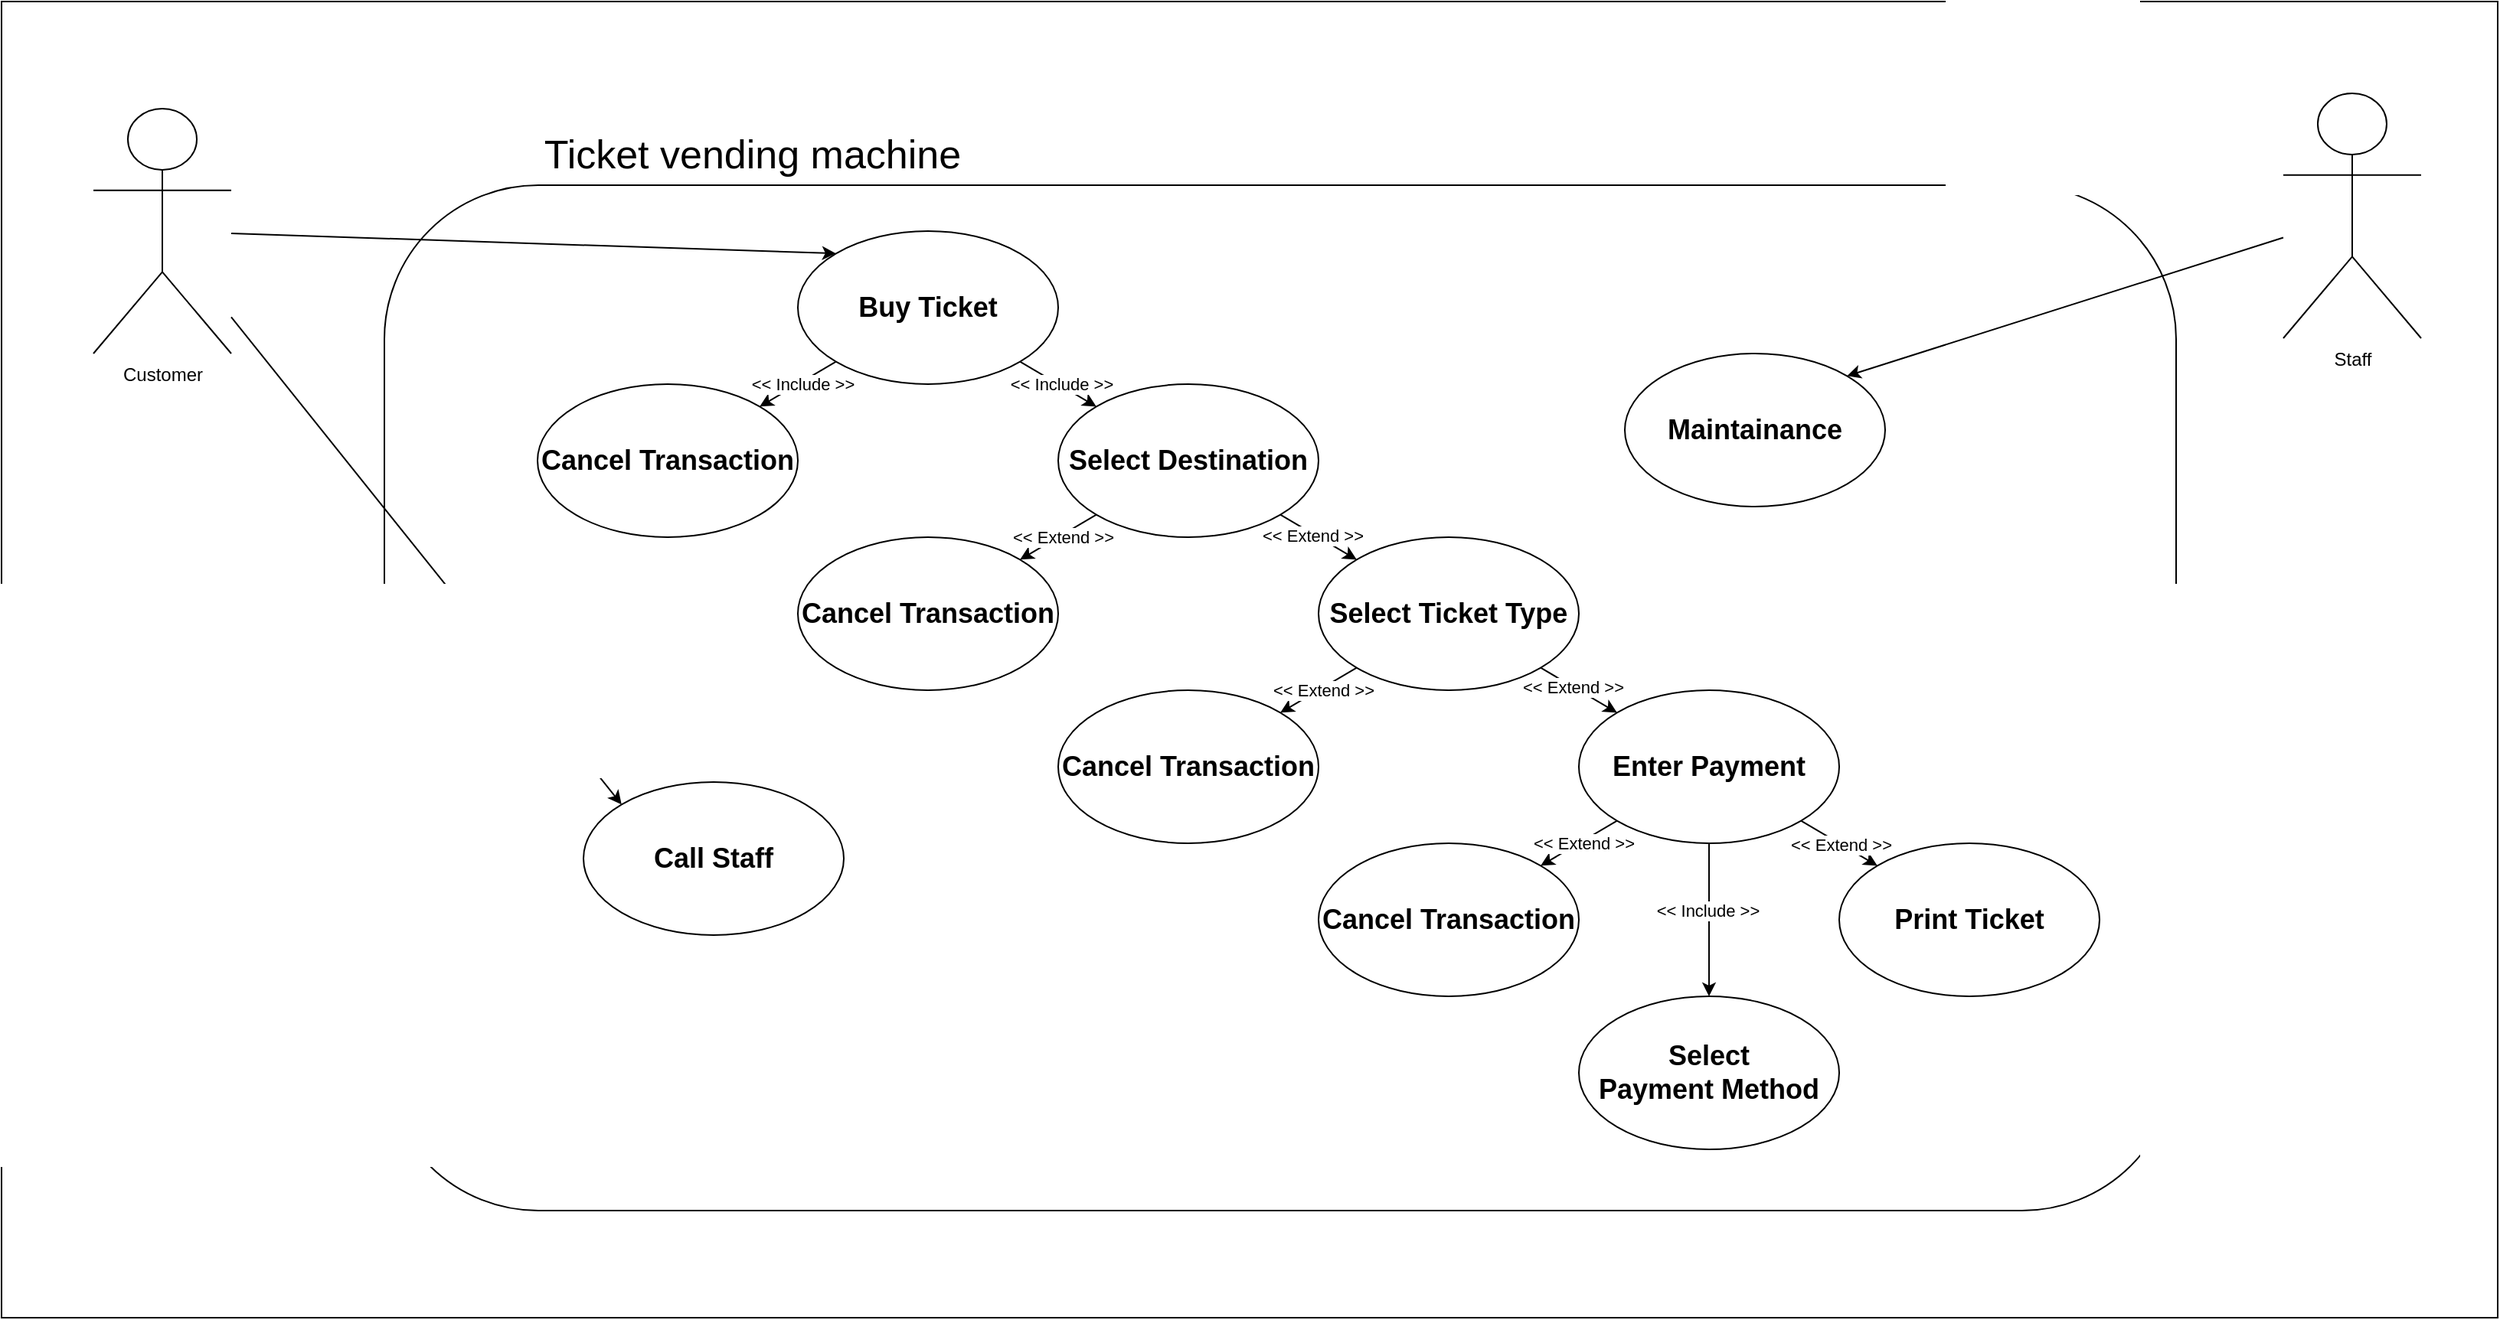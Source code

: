 <mxfile version="24.6.4" type="device">
  <diagram id="C5RBs43oDa-KdzZeNtuy" name="Page-1">
    <mxGraphModel dx="2576" dy="2403" grid="1" gridSize="10" guides="1" tooltips="1" connect="1" arrows="1" fold="1" page="1" pageScale="1" pageWidth="827" pageHeight="1169" math="0" shadow="0">
      <root>
        <mxCell id="WIyWlLk6GJQsqaUBKTNV-0" />
        <mxCell id="WIyWlLk6GJQsqaUBKTNV-1" parent="WIyWlLk6GJQsqaUBKTNV-0" />
        <mxCell id="IfCaf5IH-N3aq7UcHZK1-40" value="" style="rounded=0;whiteSpace=wrap;html=1;" vertex="1" parent="WIyWlLk6GJQsqaUBKTNV-1">
          <mxGeometry x="-390" y="-50" width="1630" height="860" as="geometry" />
        </mxCell>
        <mxCell id="IfCaf5IH-N3aq7UcHZK1-32" value="" style="rounded=1;whiteSpace=wrap;html=1;fillColor=none;" vertex="1" parent="WIyWlLk6GJQsqaUBKTNV-1">
          <mxGeometry x="-140" y="70" width="1170" height="670" as="geometry" />
        </mxCell>
        <mxCell id="IfCaf5IH-N3aq7UcHZK1-19" style="rounded=0;orthogonalLoop=1;jettySize=auto;html=1;exitX=0;exitY=1;exitDx=0;exitDy=0;entryX=1;entryY=0;entryDx=0;entryDy=0;" edge="1" parent="WIyWlLk6GJQsqaUBKTNV-1" source="IfCaf5IH-N3aq7UcHZK1-1" target="IfCaf5IH-N3aq7UcHZK1-18">
          <mxGeometry relative="1" as="geometry" />
        </mxCell>
        <mxCell id="IfCaf5IH-N3aq7UcHZK1-20" value="&amp;lt;&amp;lt; Include &amp;gt;&amp;gt;" style="edgeLabel;html=1;align=center;verticalAlign=middle;resizable=0;points=[];" vertex="1" connectable="0" parent="IfCaf5IH-N3aq7UcHZK1-19">
          <mxGeometry x="-0.075" y="1" relative="1" as="geometry">
            <mxPoint as="offset" />
          </mxGeometry>
        </mxCell>
        <mxCell id="IfCaf5IH-N3aq7UcHZK1-31" style="rounded=0;orthogonalLoop=1;jettySize=auto;html=1;entryX=0;entryY=0;entryDx=0;entryDy=0;" edge="1" parent="WIyWlLk6GJQsqaUBKTNV-1" source="IfCaf5IH-N3aq7UcHZK1-30" target="IfCaf5IH-N3aq7UcHZK1-1">
          <mxGeometry relative="1" as="geometry" />
        </mxCell>
        <mxCell id="IfCaf5IH-N3aq7UcHZK1-1" value="Buy Ticket" style="ellipse;whiteSpace=wrap;html=1;fontSize=18;fontStyle=1" vertex="1" parent="WIyWlLk6GJQsqaUBKTNV-1">
          <mxGeometry x="130" y="100" width="170" height="100" as="geometry" />
        </mxCell>
        <mxCell id="IfCaf5IH-N3aq7UcHZK1-8" style="rounded=0;orthogonalLoop=1;jettySize=auto;html=1;exitX=1;exitY=1;exitDx=0;exitDy=0;entryX=0;entryY=0;entryDx=0;entryDy=0;" edge="1" parent="WIyWlLk6GJQsqaUBKTNV-1" source="IfCaf5IH-N3aq7UcHZK1-2" target="IfCaf5IH-N3aq7UcHZK1-3">
          <mxGeometry relative="1" as="geometry" />
        </mxCell>
        <mxCell id="IfCaf5IH-N3aq7UcHZK1-12" value="&amp;lt;&amp;lt; Extend &amp;gt;&amp;gt;" style="edgeLabel;html=1;align=center;verticalAlign=middle;resizable=0;points=[];" vertex="1" connectable="0" parent="IfCaf5IH-N3aq7UcHZK1-8">
          <mxGeometry x="-0.137" y="-1" relative="1" as="geometry">
            <mxPoint as="offset" />
          </mxGeometry>
        </mxCell>
        <mxCell id="IfCaf5IH-N3aq7UcHZK1-2" value="Select Destination" style="ellipse;whiteSpace=wrap;html=1;fontSize=18;fontStyle=1" vertex="1" parent="WIyWlLk6GJQsqaUBKTNV-1">
          <mxGeometry x="300" y="200" width="170" height="100" as="geometry" />
        </mxCell>
        <mxCell id="IfCaf5IH-N3aq7UcHZK1-9" style="rounded=0;orthogonalLoop=1;jettySize=auto;html=1;exitX=1;exitY=1;exitDx=0;exitDy=0;entryX=0;entryY=0;entryDx=0;entryDy=0;" edge="1" parent="WIyWlLk6GJQsqaUBKTNV-1" source="IfCaf5IH-N3aq7UcHZK1-3" target="IfCaf5IH-N3aq7UcHZK1-4">
          <mxGeometry relative="1" as="geometry" />
        </mxCell>
        <mxCell id="IfCaf5IH-N3aq7UcHZK1-13" value="&amp;lt;&amp;lt; Extend &amp;gt;&amp;gt;" style="edgeLabel;html=1;align=center;verticalAlign=middle;resizable=0;points=[];" vertex="1" connectable="0" parent="IfCaf5IH-N3aq7UcHZK1-9">
          <mxGeometry x="-0.154" relative="1" as="geometry">
            <mxPoint as="offset" />
          </mxGeometry>
        </mxCell>
        <mxCell id="IfCaf5IH-N3aq7UcHZK1-3" value="Select Ticket Type" style="ellipse;whiteSpace=wrap;html=1;fontSize=18;fontStyle=1" vertex="1" parent="WIyWlLk6GJQsqaUBKTNV-1">
          <mxGeometry x="470" y="300" width="170" height="100" as="geometry" />
        </mxCell>
        <mxCell id="IfCaf5IH-N3aq7UcHZK1-10" style="rounded=0;orthogonalLoop=1;jettySize=auto;html=1;exitX=0.5;exitY=1;exitDx=0;exitDy=0;entryX=0.5;entryY=0;entryDx=0;entryDy=0;" edge="1" parent="WIyWlLk6GJQsqaUBKTNV-1" source="IfCaf5IH-N3aq7UcHZK1-4" target="IfCaf5IH-N3aq7UcHZK1-6">
          <mxGeometry relative="1" as="geometry" />
        </mxCell>
        <mxCell id="IfCaf5IH-N3aq7UcHZK1-14" value="&amp;lt;&amp;lt; Include &amp;gt;&amp;gt;" style="edgeLabel;html=1;align=center;verticalAlign=middle;resizable=0;points=[];" vertex="1" connectable="0" parent="IfCaf5IH-N3aq7UcHZK1-10">
          <mxGeometry x="-0.12" y="-1" relative="1" as="geometry">
            <mxPoint as="offset" />
          </mxGeometry>
        </mxCell>
        <mxCell id="IfCaf5IH-N3aq7UcHZK1-16" style="rounded=0;orthogonalLoop=1;jettySize=auto;html=1;exitX=1;exitY=1;exitDx=0;exitDy=0;entryX=0;entryY=0;entryDx=0;entryDy=0;" edge="1" parent="WIyWlLk6GJQsqaUBKTNV-1" source="IfCaf5IH-N3aq7UcHZK1-4" target="IfCaf5IH-N3aq7UcHZK1-15">
          <mxGeometry relative="1" as="geometry" />
        </mxCell>
        <mxCell id="IfCaf5IH-N3aq7UcHZK1-17" value="&amp;lt;&amp;lt; Extend &amp;gt;&amp;gt;" style="edgeLabel;html=1;align=center;verticalAlign=middle;resizable=0;points=[];" vertex="1" connectable="0" parent="IfCaf5IH-N3aq7UcHZK1-16">
          <mxGeometry x="0.047" relative="1" as="geometry">
            <mxPoint as="offset" />
          </mxGeometry>
        </mxCell>
        <mxCell id="IfCaf5IH-N3aq7UcHZK1-4" value="Enter Payment" style="ellipse;whiteSpace=wrap;html=1;fontSize=18;fontStyle=1" vertex="1" parent="WIyWlLk6GJQsqaUBKTNV-1">
          <mxGeometry x="640" y="400" width="170" height="100" as="geometry" />
        </mxCell>
        <mxCell id="IfCaf5IH-N3aq7UcHZK1-6" value="Select &lt;br&gt;Payment Method" style="ellipse;whiteSpace=wrap;html=1;fontSize=18;fontStyle=1" vertex="1" parent="WIyWlLk6GJQsqaUBKTNV-1">
          <mxGeometry x="640" y="600" width="170" height="100" as="geometry" />
        </mxCell>
        <mxCell id="IfCaf5IH-N3aq7UcHZK1-7" style="rounded=0;orthogonalLoop=1;jettySize=auto;html=1;exitX=1;exitY=1;exitDx=0;exitDy=0;entryX=0;entryY=0;entryDx=0;entryDy=0;" edge="1" parent="WIyWlLk6GJQsqaUBKTNV-1" source="IfCaf5IH-N3aq7UcHZK1-1" target="IfCaf5IH-N3aq7UcHZK1-2">
          <mxGeometry relative="1" as="geometry" />
        </mxCell>
        <mxCell id="IfCaf5IH-N3aq7UcHZK1-11" value="&amp;lt;&amp;lt; Include &amp;gt;&amp;gt;" style="edgeLabel;html=1;align=center;verticalAlign=middle;resizable=0;points=[];" vertex="1" connectable="0" parent="IfCaf5IH-N3aq7UcHZK1-7">
          <mxGeometry x="0.03" y="1" relative="1" as="geometry">
            <mxPoint as="offset" />
          </mxGeometry>
        </mxCell>
        <mxCell id="IfCaf5IH-N3aq7UcHZK1-15" value="Print Ticket" style="ellipse;whiteSpace=wrap;html=1;fontSize=18;fontStyle=1" vertex="1" parent="WIyWlLk6GJQsqaUBKTNV-1">
          <mxGeometry x="810" y="500" width="170" height="100" as="geometry" />
        </mxCell>
        <mxCell id="IfCaf5IH-N3aq7UcHZK1-18" value="Cancel Transaction" style="ellipse;whiteSpace=wrap;html=1;fontSize=18;fontStyle=1" vertex="1" parent="WIyWlLk6GJQsqaUBKTNV-1">
          <mxGeometry x="-40" y="200" width="170" height="100" as="geometry" />
        </mxCell>
        <mxCell id="IfCaf5IH-N3aq7UcHZK1-21" style="rounded=0;orthogonalLoop=1;jettySize=auto;html=1;exitX=0;exitY=1;exitDx=0;exitDy=0;entryX=1;entryY=0;entryDx=0;entryDy=0;" edge="1" parent="WIyWlLk6GJQsqaUBKTNV-1" target="IfCaf5IH-N3aq7UcHZK1-23" source="IfCaf5IH-N3aq7UcHZK1-2">
          <mxGeometry relative="1" as="geometry">
            <mxPoint x="324.896" y="277.855" as="sourcePoint" />
          </mxGeometry>
        </mxCell>
        <mxCell id="IfCaf5IH-N3aq7UcHZK1-22" value="&amp;lt;&amp;lt; Extend &amp;gt;&amp;gt;" style="edgeLabel;html=1;align=center;verticalAlign=middle;resizable=0;points=[];" vertex="1" connectable="0" parent="IfCaf5IH-N3aq7UcHZK1-21">
          <mxGeometry x="-0.075" y="1" relative="1" as="geometry">
            <mxPoint as="offset" />
          </mxGeometry>
        </mxCell>
        <mxCell id="IfCaf5IH-N3aq7UcHZK1-23" value="Cancel Transaction" style="ellipse;whiteSpace=wrap;html=1;fontSize=18;fontStyle=1" vertex="1" parent="WIyWlLk6GJQsqaUBKTNV-1">
          <mxGeometry x="130" y="300" width="170" height="100" as="geometry" />
        </mxCell>
        <mxCell id="IfCaf5IH-N3aq7UcHZK1-24" style="rounded=0;orthogonalLoop=1;jettySize=auto;html=1;exitX=0;exitY=1;exitDx=0;exitDy=0;entryX=1;entryY=0;entryDx=0;entryDy=0;" edge="1" parent="WIyWlLk6GJQsqaUBKTNV-1" target="IfCaf5IH-N3aq7UcHZK1-26" source="IfCaf5IH-N3aq7UcHZK1-3">
          <mxGeometry relative="1" as="geometry">
            <mxPoint x="504.896" y="386.245" as="sourcePoint" />
          </mxGeometry>
        </mxCell>
        <mxCell id="IfCaf5IH-N3aq7UcHZK1-25" value="&amp;lt;&amp;lt; Extend &amp;gt;&amp;gt;" style="edgeLabel;html=1;align=center;verticalAlign=middle;resizable=0;points=[];" vertex="1" connectable="0" parent="IfCaf5IH-N3aq7UcHZK1-24">
          <mxGeometry x="-0.075" y="1" relative="1" as="geometry">
            <mxPoint as="offset" />
          </mxGeometry>
        </mxCell>
        <mxCell id="IfCaf5IH-N3aq7UcHZK1-26" value="Cancel Transaction" style="ellipse;whiteSpace=wrap;html=1;fontSize=18;fontStyle=1" vertex="1" parent="WIyWlLk6GJQsqaUBKTNV-1">
          <mxGeometry x="300" y="400" width="170" height="100" as="geometry" />
        </mxCell>
        <mxCell id="IfCaf5IH-N3aq7UcHZK1-27" style="rounded=0;orthogonalLoop=1;jettySize=auto;html=1;exitX=0;exitY=1;exitDx=0;exitDy=0;entryX=1;entryY=0;entryDx=0;entryDy=0;" edge="1" parent="WIyWlLk6GJQsqaUBKTNV-1" target="IfCaf5IH-N3aq7UcHZK1-29" source="IfCaf5IH-N3aq7UcHZK1-4">
          <mxGeometry relative="1" as="geometry">
            <mxPoint x="720.896" y="436.435" as="sourcePoint" />
          </mxGeometry>
        </mxCell>
        <mxCell id="IfCaf5IH-N3aq7UcHZK1-28" value="&amp;lt;&amp;lt; Extend &amp;gt;&amp;gt;" style="edgeLabel;html=1;align=center;verticalAlign=middle;resizable=0;points=[];" vertex="1" connectable="0" parent="IfCaf5IH-N3aq7UcHZK1-27">
          <mxGeometry x="-0.075" y="1" relative="1" as="geometry">
            <mxPoint as="offset" />
          </mxGeometry>
        </mxCell>
        <mxCell id="IfCaf5IH-N3aq7UcHZK1-29" value="Cancel Transaction" style="ellipse;whiteSpace=wrap;html=1;fontSize=18;fontStyle=1" vertex="1" parent="WIyWlLk6GJQsqaUBKTNV-1">
          <mxGeometry x="470" y="500.0" width="170" height="100" as="geometry" />
        </mxCell>
        <mxCell id="IfCaf5IH-N3aq7UcHZK1-30" value="Customer&lt;div&gt;&lt;br&gt;&lt;/div&gt;" style="shape=umlActor;verticalLabelPosition=bottom;verticalAlign=top;html=1;outlineConnect=0;" vertex="1" parent="WIyWlLk6GJQsqaUBKTNV-1">
          <mxGeometry x="-330" y="20" width="90" height="160" as="geometry" />
        </mxCell>
        <mxCell id="IfCaf5IH-N3aq7UcHZK1-34" style="rounded=0;orthogonalLoop=1;jettySize=auto;html=1;entryX=0;entryY=0;entryDx=0;entryDy=0;" edge="1" parent="WIyWlLk6GJQsqaUBKTNV-1" source="IfCaf5IH-N3aq7UcHZK1-30" target="IfCaf5IH-N3aq7UcHZK1-33">
          <mxGeometry relative="1" as="geometry" />
        </mxCell>
        <mxCell id="IfCaf5IH-N3aq7UcHZK1-33" value="Call Staff" style="ellipse;whiteSpace=wrap;html=1;fontSize=18;fontStyle=1" vertex="1" parent="WIyWlLk6GJQsqaUBKTNV-1">
          <mxGeometry x="-10" y="460" width="170" height="100" as="geometry" />
        </mxCell>
        <mxCell id="IfCaf5IH-N3aq7UcHZK1-38" style="rounded=0;orthogonalLoop=1;jettySize=auto;html=1;entryX=1;entryY=0;entryDx=0;entryDy=0;" edge="1" parent="WIyWlLk6GJQsqaUBKTNV-1" source="IfCaf5IH-N3aq7UcHZK1-37" target="IfCaf5IH-N3aq7UcHZK1-35">
          <mxGeometry relative="1" as="geometry" />
        </mxCell>
        <mxCell id="IfCaf5IH-N3aq7UcHZK1-35" value="Maintainance" style="ellipse;whiteSpace=wrap;html=1;fontSize=18;fontStyle=1" vertex="1" parent="WIyWlLk6GJQsqaUBKTNV-1">
          <mxGeometry x="670" y="180" width="170" height="100" as="geometry" />
        </mxCell>
        <mxCell id="IfCaf5IH-N3aq7UcHZK1-37" value="&lt;div&gt;Staff&lt;/div&gt;" style="shape=umlActor;verticalLabelPosition=bottom;verticalAlign=top;html=1;outlineConnect=0;" vertex="1" parent="WIyWlLk6GJQsqaUBKTNV-1">
          <mxGeometry x="1100" y="10" width="90" height="160" as="geometry" />
        </mxCell>
        <mxCell id="IfCaf5IH-N3aq7UcHZK1-39" value="Ticket vending machine" style="text;html=1;align=center;verticalAlign=middle;resizable=0;points=[];autosize=1;strokeColor=none;fillColor=none;fontSize=26;" vertex="1" parent="WIyWlLk6GJQsqaUBKTNV-1">
          <mxGeometry x="-50" y="30" width="300" height="40" as="geometry" />
        </mxCell>
      </root>
    </mxGraphModel>
  </diagram>
</mxfile>
